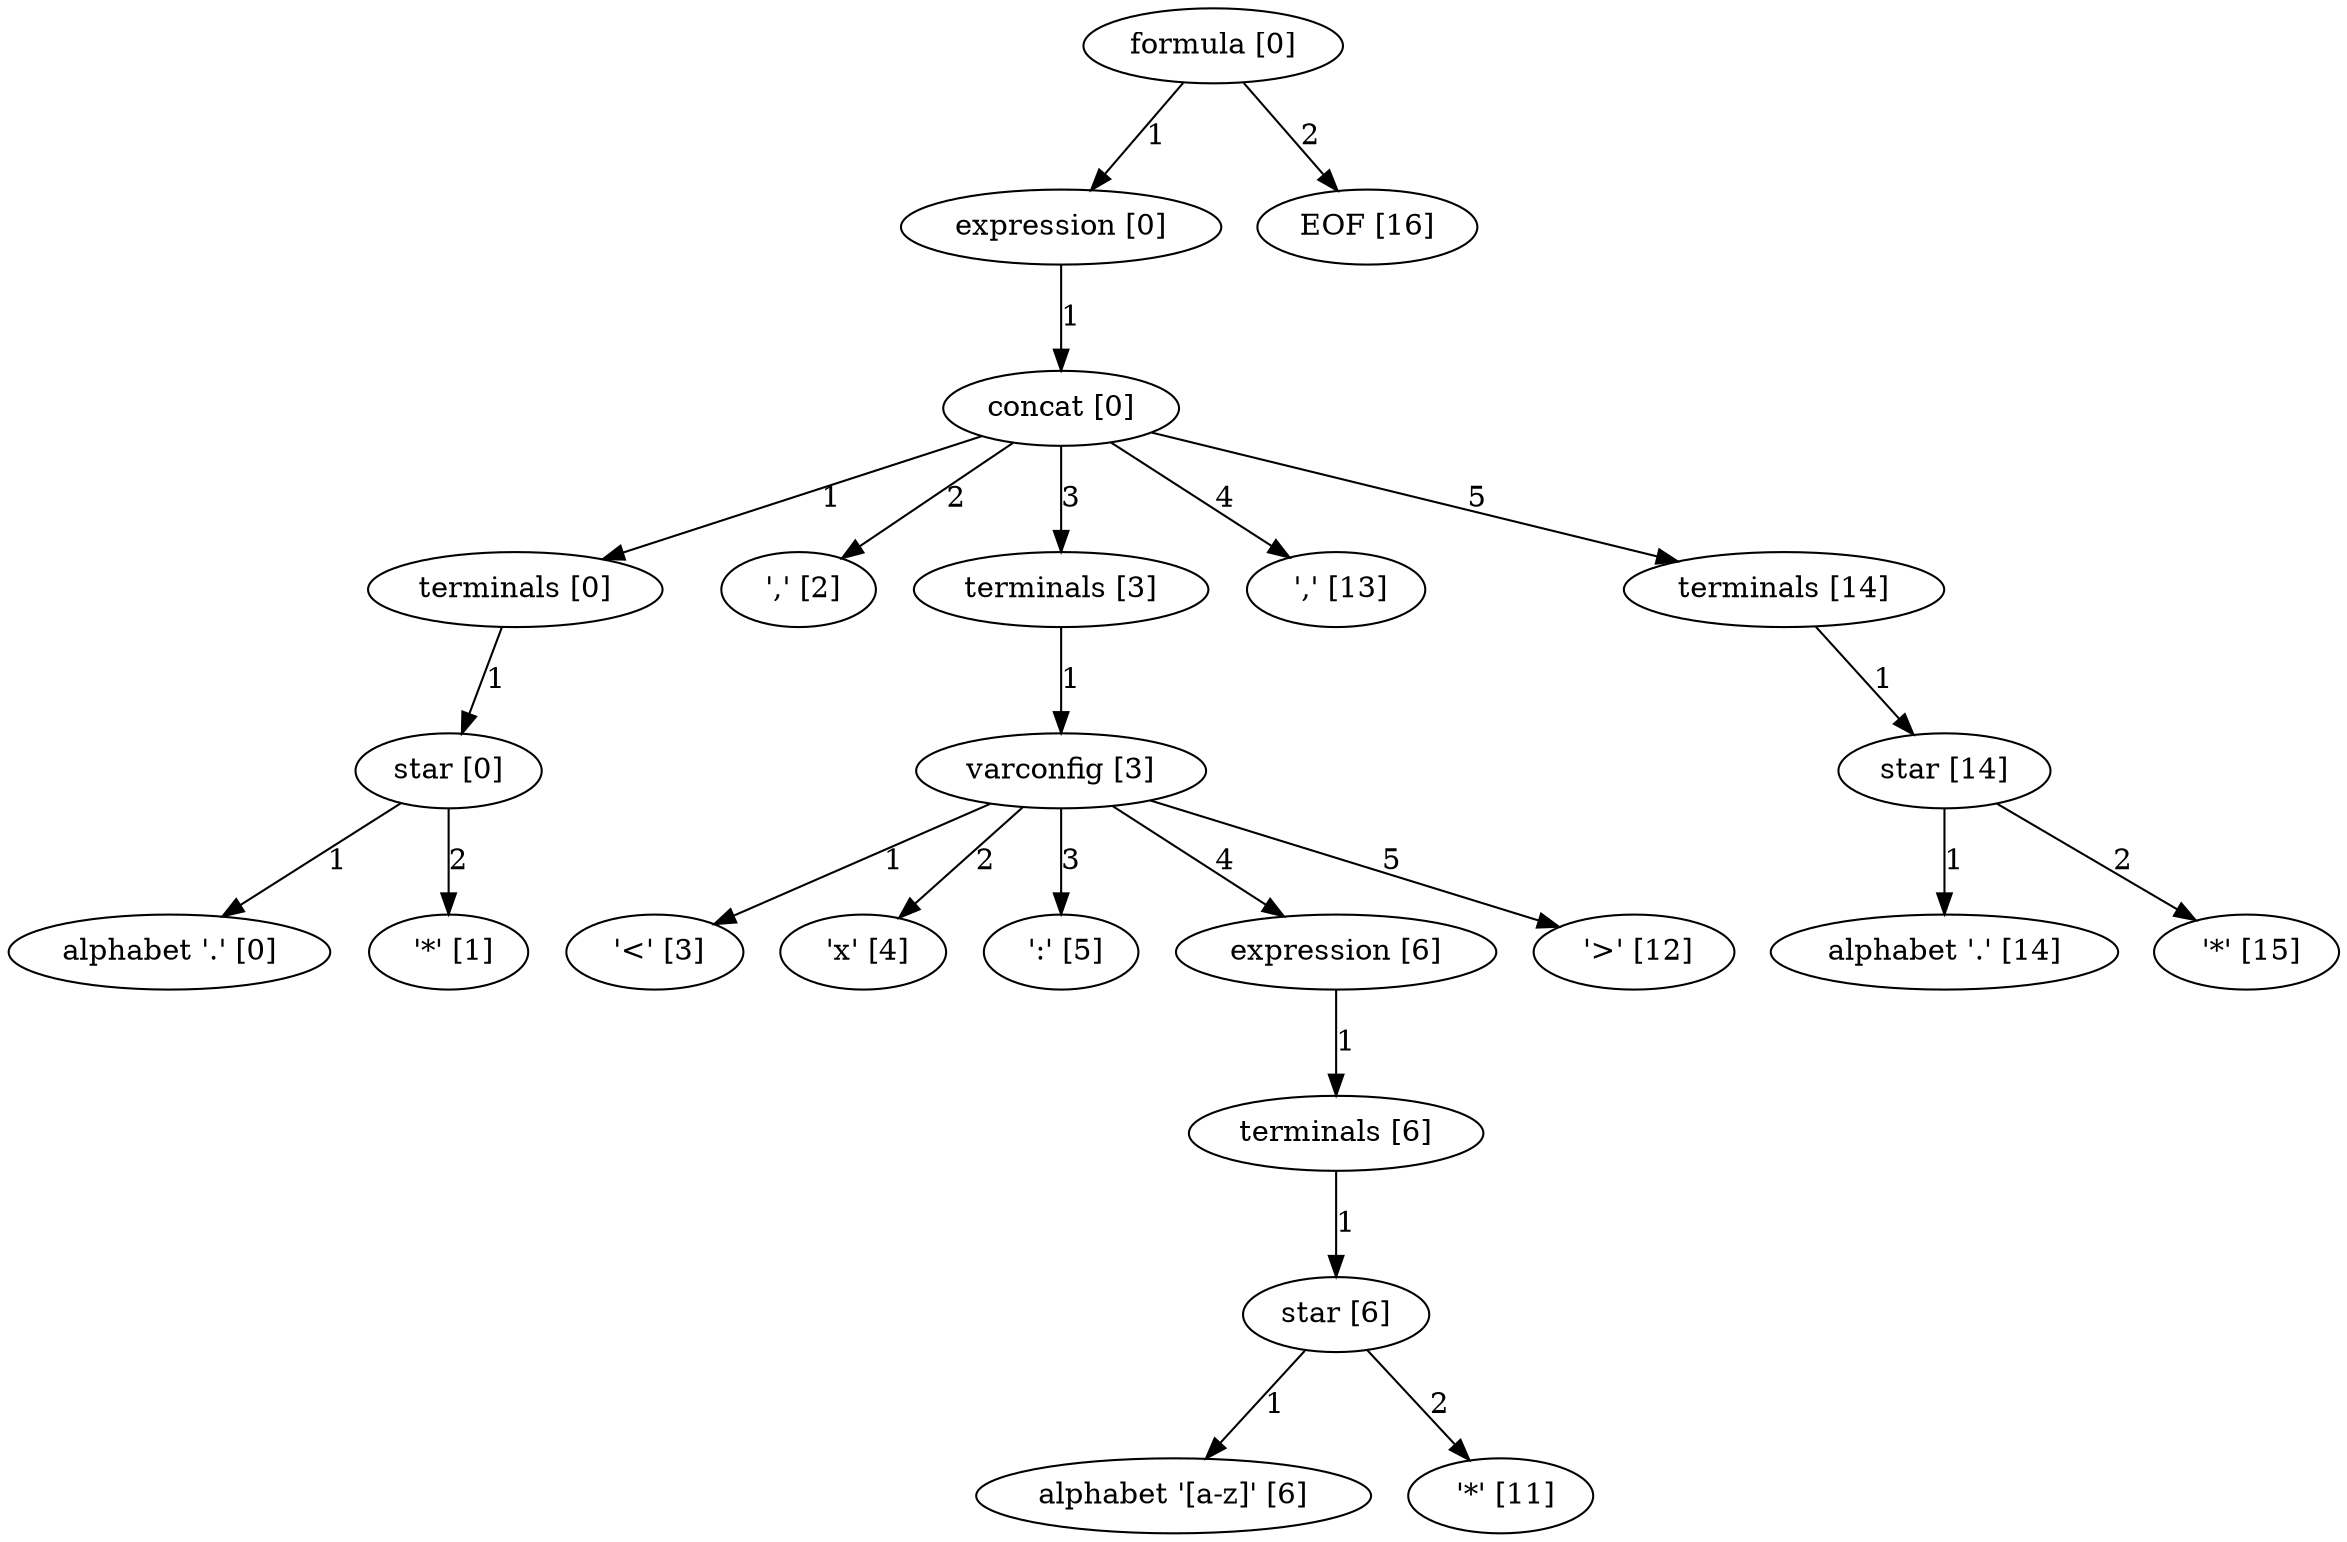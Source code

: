 digraph arpeggio_graph {
140008252753984 [label="formula [0]"];
140008252753984->140008252752760 [label="1"]

140008252752760 [label="expression [0]"];
140008252752760->140008252752624 [label="1"]

140008252752624 [label="concat [0]"];
140008252752624->140008252720128 [label="1"]

140008252720128 [label="terminals [0]"];
140008252720128->140008252719992 [label="1"]

140008252719992 [label="star [0]"];
140008252719992->140008261757304 [label="1"]

140008261757304 [label="alphabet '.' [0]"];
140008252719992->140008261757640 [label="2"]

140008261757640 [label=" '*' [1]"];
140008252752624->140008261757752 [label="2"]

140008261757752 [label=" ',' [2]"];
140008252752624->140008252753712 [label="3"]

140008252753712 [label="terminals [3]"];
140008252753712->140008252753576 [label="1"]

140008252753576 [label="varconfig [3]"];
140008252753576->140008261757080 [label="1"]

140008261757080 [label=" '<' [3]"];
140008252753576->140008261757864 [label="2"]

140008261757864 [label=" 'x' [4]"];
140008252753576->140008261757976 [label="3"]

140008261757976 [label=" ':' [5]"];
140008252753576->140008252753304 [label="4"]

140008252753304 [label="expression [6]"];
140008252753304->140008252753032 [label="1"]

140008252753032 [label="terminals [6]"];
140008252753032->140008252753168 [label="1"]

140008252753168 [label="star [6]"];
140008252753168->140008261758760 [label="1"]

140008261758760 [label="alphabet '[a-z]' [6]"];
140008252753168->140008261758872 [label="2"]

140008261758872 [label=" '*' [11]"];
140008252753576->140008252809288 [label="5"]

140008252809288 [label=" '>' [12]"];
140008252752624->140008252809400 [label="4"]

140008252809400 [label=" ',' [13]"];
140008252752624->140008252752896 [label="5"]

140008252752896 [label="terminals [14]"];
140008252752896->140008252720672 [label="1"]

140008252720672 [label="star [14]"];
140008252720672->140008261758536 [label="1"]

140008261758536 [label="alphabet '.' [14]"];
140008252720672->140008261758312 [label="2"]

140008261758312 [label=" '*' [15]"];
140008252753984->140008261758088 [label="2"]

140008261758088 [label="EOF [16]"];
}